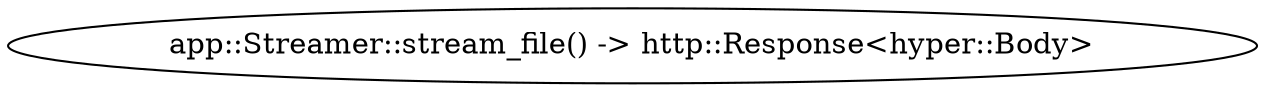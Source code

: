 digraph "/home" {
    0 [ label = "app::Streamer::stream_file() -> http::Response<hyper::Body>"]
}
digraph app_state {
    0 [ label = "crate::ApplicationState() -> crate::ApplicationState"]
}